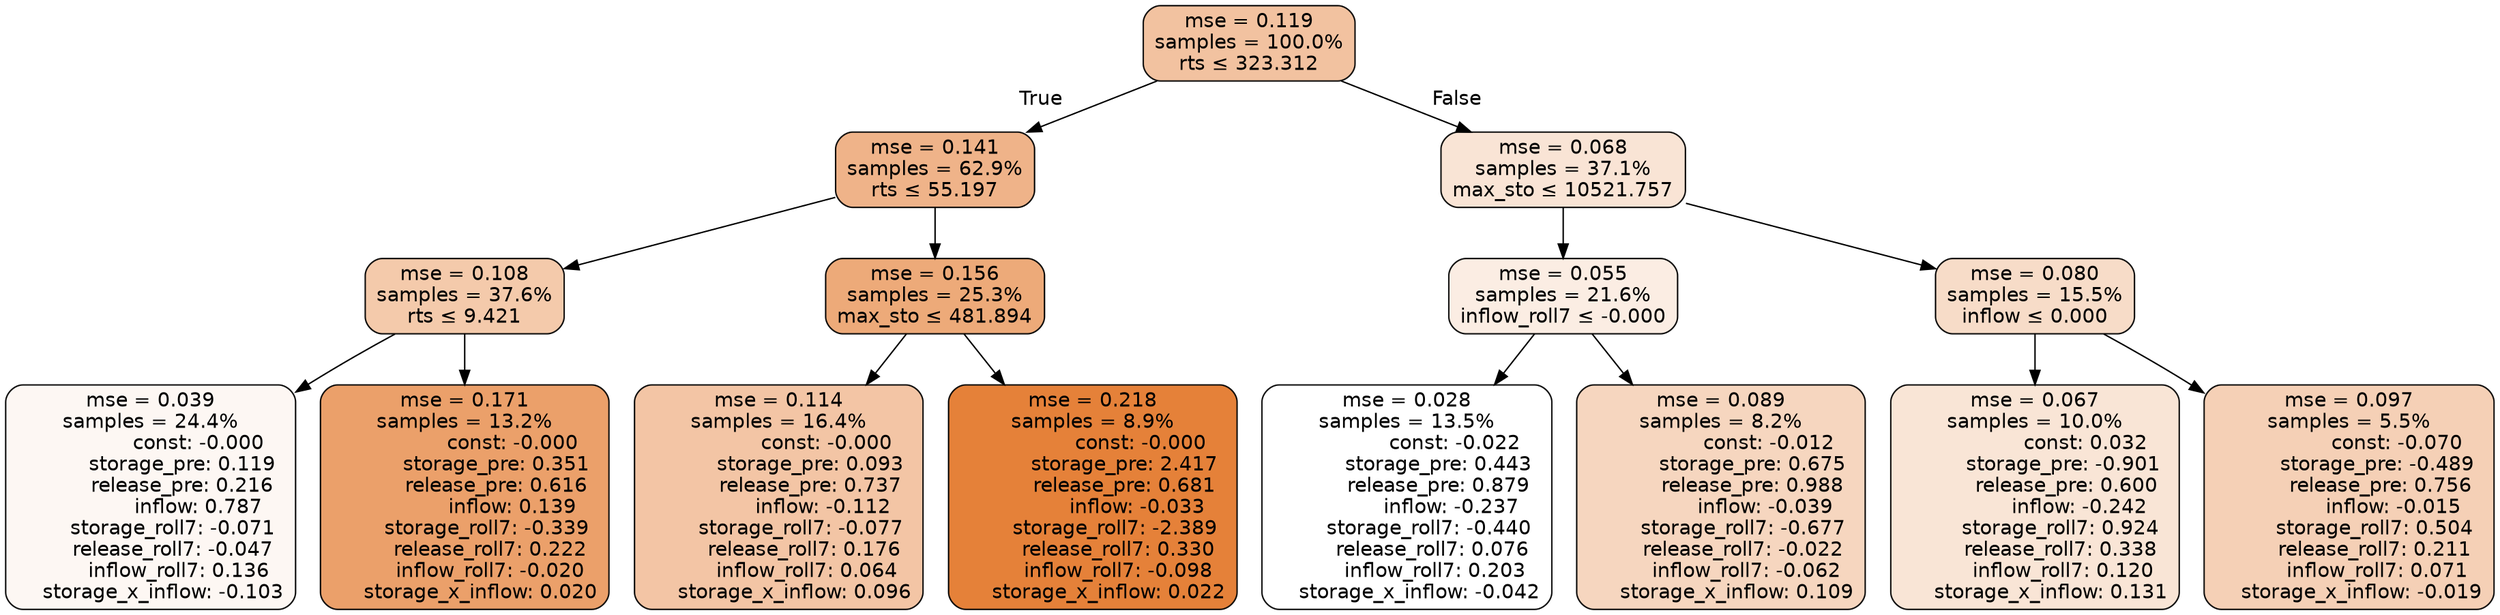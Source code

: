 digraph tree {
bgcolor="transparent"
node [shape=rectangle, style="filled, rounded", color="black", fontname=helvetica] ;
edge [fontname=helvetica] ;
	"0" [label="mse = 0.119
samples = 100.0%
rts &le; 323.312", fillcolor="#f2c2a0"]
	"1" [label="mse = 0.141
samples = 62.9%
rts &le; 55.197", fillcolor="#efb389"]
	"2" [label="mse = 0.108
samples = 37.6%
rts &le; 9.421", fillcolor="#f4caab"]
	"3" [label="mse = 0.039
samples = 24.4%
               const: -0.000
          storage_pre: 0.119
          release_pre: 0.216
               inflow: 0.787
       storage_roll7: -0.071
       release_roll7: -0.047
         inflow_roll7: 0.136
    storage_x_inflow: -0.103", fillcolor="#fdf7f3"]
	"4" [label="mse = 0.171
samples = 13.2%
               const: -0.000
          storage_pre: 0.351
          release_pre: 0.616
               inflow: 0.139
       storage_roll7: -0.339
        release_roll7: 0.222
        inflow_roll7: -0.020
     storage_x_inflow: 0.020", fillcolor="#eba06a"]
	"5" [label="mse = 0.156
samples = 25.3%
max_sto &le; 481.894", fillcolor="#edaa79"]
	"6" [label="mse = 0.114
samples = 16.4%
               const: -0.000
          storage_pre: 0.093
          release_pre: 0.737
              inflow: -0.112
       storage_roll7: -0.077
        release_roll7: 0.176
         inflow_roll7: 0.064
     storage_x_inflow: 0.096", fillcolor="#f3c5a5"]
	"7" [label="mse = 0.218
samples = 8.9%
               const: -0.000
          storage_pre: 2.417
          release_pre: 0.681
              inflow: -0.033
       storage_roll7: -2.389
        release_roll7: 0.330
        inflow_roll7: -0.098
     storage_x_inflow: 0.022", fillcolor="#e58139"]
	"8" [label="mse = 0.068
samples = 37.1%
max_sto &le; 10521.757", fillcolor="#f9e4d5"]
	"9" [label="mse = 0.055
samples = 21.6%
inflow_roll7 &le; -0.000", fillcolor="#fbede3"]
	"10" [label="mse = 0.028
samples = 13.5%
               const: -0.022
          storage_pre: 0.443
          release_pre: 0.879
              inflow: -0.237
       storage_roll7: -0.440
        release_roll7: 0.076
         inflow_roll7: 0.203
    storage_x_inflow: -0.042", fillcolor="#ffffff"]
	"11" [label="mse = 0.089
samples = 8.2%
               const: -0.012
          storage_pre: 0.675
          release_pre: 0.988
              inflow: -0.039
       storage_roll7: -0.677
       release_roll7: -0.022
        inflow_roll7: -0.062
     storage_x_inflow: 0.109", fillcolor="#f6d6bf"]
	"12" [label="mse = 0.080
samples = 15.5%
inflow &le; 0.000", fillcolor="#f7dcc8"]
	"13" [label="mse = 0.067
samples = 10.0%
                const: 0.032
         storage_pre: -0.901
          release_pre: 0.600
              inflow: -0.242
        storage_roll7: 0.924
        release_roll7: 0.338
         inflow_roll7: 0.120
     storage_x_inflow: 0.131", fillcolor="#f9e5d6"]
	"14" [label="mse = 0.097
samples = 5.5%
               const: -0.070
         storage_pre: -0.489
          release_pre: 0.756
              inflow: -0.015
        storage_roll7: 0.504
        release_roll7: 0.211
         inflow_roll7: 0.071
    storage_x_inflow: -0.019", fillcolor="#f5d0b6"]

	"0" -> "1" [labeldistance=2.5, labelangle=45, headlabel="True"]
	"1" -> "2"
	"2" -> "3"
	"2" -> "4"
	"1" -> "5"
	"5" -> "6"
	"5" -> "7"
	"0" -> "8" [labeldistance=2.5, labelangle=-45, headlabel="False"]
	"8" -> "9"
	"9" -> "10"
	"9" -> "11"
	"8" -> "12"
	"12" -> "13"
	"12" -> "14"
}
